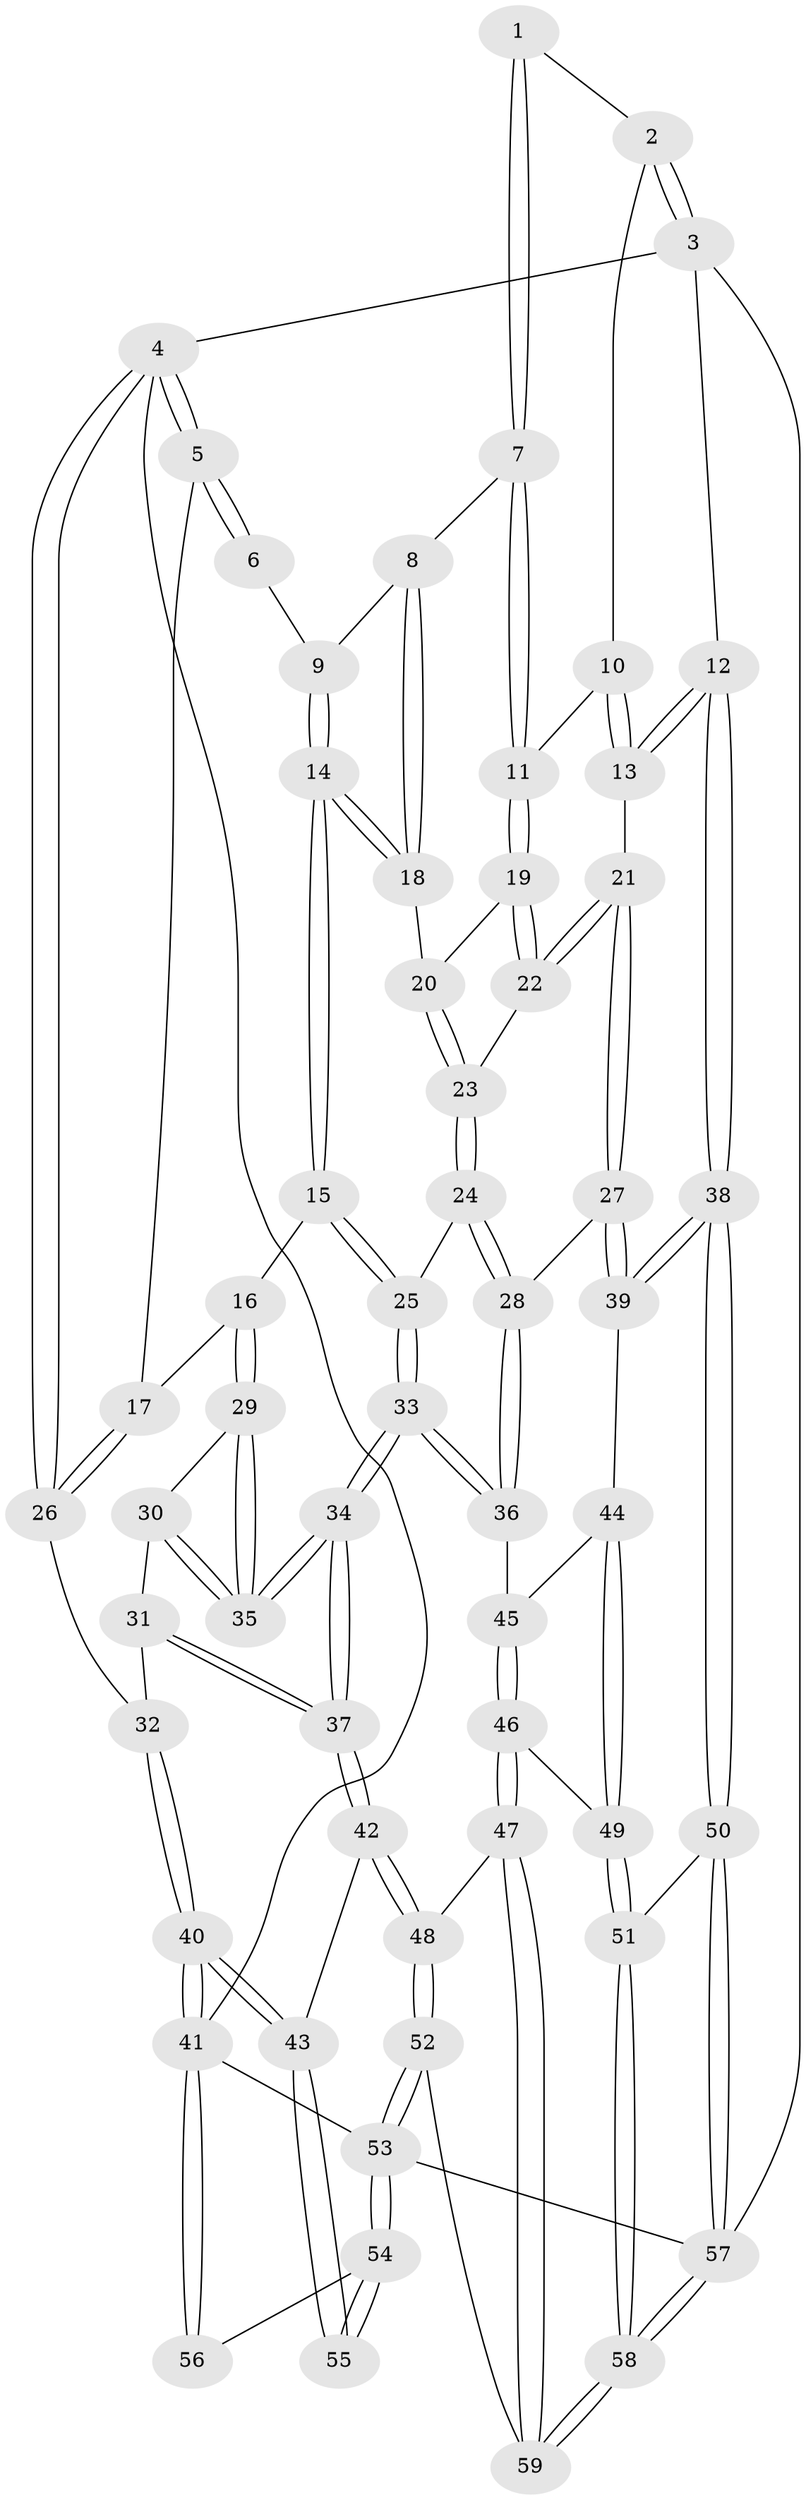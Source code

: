 // coarse degree distribution, {2: 0.10526315789473684, 3: 0.5263157894736842, 5: 0.10526315789473684, 4: 0.2631578947368421}
// Generated by graph-tools (version 1.1) at 2025/54/03/04/25 22:54:13]
// undirected, 59 vertices, 144 edges
graph export_dot {
  node [color=gray90,style=filled];
  1 [pos="+0.7780106781059277+0"];
  2 [pos="+1+0"];
  3 [pos="+1+0"];
  4 [pos="+0+0"];
  5 [pos="+0.2816053635576059+0"];
  6 [pos="+0.6359909829126469+0"];
  7 [pos="+0.8023004726871533+0.07374124064725714"];
  8 [pos="+0.7250960206837043+0.07717269391420509"];
  9 [pos="+0.6490411223361257+0.03805176134192021"];
  10 [pos="+0.8994595303330821+0.05013030280629205"];
  11 [pos="+0.805716568381422+0.07715369231053441"];
  12 [pos="+1+0.3028019281363563"];
  13 [pos="+1+0.3027651284499539"];
  14 [pos="+0.5652379262209761+0.1450406590844939"];
  15 [pos="+0.46748176974034017+0.209342425204538"];
  16 [pos="+0.3889941169621868+0.1791586913379039"];
  17 [pos="+0.3257977647849702+0.03830211714191379"];
  18 [pos="+0.6998355115908022+0.15766792680832273"];
  19 [pos="+0.8166980748101562+0.13000101194378158"];
  20 [pos="+0.7058732551715867+0.16430131251710237"];
  21 [pos="+0.979316571200551+0.3228456996240847"];
  22 [pos="+0.8471200884177217+0.19539609104584357"];
  23 [pos="+0.7203421878329178+0.21018593751253156"];
  24 [pos="+0.6422566554337159+0.341230724849633"];
  25 [pos="+0.48470308688123703+0.22984631240732845"];
  26 [pos="+0+0.30495145672069535"];
  27 [pos="+0.774571911568008+0.45037519234217427"];
  28 [pos="+0.7188955093396349+0.4461487379036945"];
  29 [pos="+0.36126393993473827+0.21451742434645119"];
  30 [pos="+0.12394504544749718+0.3426280324931475"];
  31 [pos="+0.10768724866528707+0.3493694488536785"];
  32 [pos="+0+0.3155569053194253"];
  33 [pos="+0.4408768277123275+0.6395160608284417"];
  34 [pos="+0.334637401803413+0.6560894272760959"];
  35 [pos="+0.3303121322661461+0.43831570693987415"];
  36 [pos="+0.5032755023122323+0.6432252123806557"];
  37 [pos="+0.3182681018948319+0.6649176052995249"];
  38 [pos="+1+0.7326101686113612"];
  39 [pos="+0.8890632521581814+0.723459687451847"];
  40 [pos="+0+0.7048382963164771"];
  41 [pos="+0+0.9324959798087429"];
  42 [pos="+0.3109247496780941+0.6723841804953792"];
  43 [pos="+0.1536616563514171+0.7273333298962935"];
  44 [pos="+0.8210773388597877+0.7854709922524676"];
  45 [pos="+0.5229016467126286+0.6652711130887697"];
  46 [pos="+0.601804509232782+0.9361444592270349"];
  47 [pos="+0.5691659963102358+1"];
  48 [pos="+0.35699798955794537+0.8313090816310242"];
  49 [pos="+0.8067318181721169+0.8380251588873147"];
  50 [pos="+1+0.7438616394753501"];
  51 [pos="+0.8616140707358013+0.9948437916775917"];
  52 [pos="+0.2796095029534754+1"];
  53 [pos="+0.2758873293883286+1"];
  54 [pos="+0.20541997780453458+1"];
  55 [pos="+0.17033636921104872+0.9128475781385774"];
  56 [pos="+0.06476379688606737+0.9698405202246959"];
  57 [pos="+1+1"];
  58 [pos="+0.8689172860332042+1"];
  59 [pos="+0.5633060258903696+1"];
  1 -- 2;
  1 -- 7;
  1 -- 7;
  2 -- 3;
  2 -- 3;
  2 -- 10;
  3 -- 4;
  3 -- 12;
  3 -- 57;
  4 -- 5;
  4 -- 5;
  4 -- 26;
  4 -- 26;
  4 -- 41;
  5 -- 6;
  5 -- 6;
  5 -- 17;
  6 -- 9;
  7 -- 8;
  7 -- 11;
  7 -- 11;
  8 -- 9;
  8 -- 18;
  8 -- 18;
  9 -- 14;
  9 -- 14;
  10 -- 11;
  10 -- 13;
  10 -- 13;
  11 -- 19;
  11 -- 19;
  12 -- 13;
  12 -- 13;
  12 -- 38;
  12 -- 38;
  13 -- 21;
  14 -- 15;
  14 -- 15;
  14 -- 18;
  14 -- 18;
  15 -- 16;
  15 -- 25;
  15 -- 25;
  16 -- 17;
  16 -- 29;
  16 -- 29;
  17 -- 26;
  17 -- 26;
  18 -- 20;
  19 -- 20;
  19 -- 22;
  19 -- 22;
  20 -- 23;
  20 -- 23;
  21 -- 22;
  21 -- 22;
  21 -- 27;
  21 -- 27;
  22 -- 23;
  23 -- 24;
  23 -- 24;
  24 -- 25;
  24 -- 28;
  24 -- 28;
  25 -- 33;
  25 -- 33;
  26 -- 32;
  27 -- 28;
  27 -- 39;
  27 -- 39;
  28 -- 36;
  28 -- 36;
  29 -- 30;
  29 -- 35;
  29 -- 35;
  30 -- 31;
  30 -- 35;
  30 -- 35;
  31 -- 32;
  31 -- 37;
  31 -- 37;
  32 -- 40;
  32 -- 40;
  33 -- 34;
  33 -- 34;
  33 -- 36;
  33 -- 36;
  34 -- 35;
  34 -- 35;
  34 -- 37;
  34 -- 37;
  36 -- 45;
  37 -- 42;
  37 -- 42;
  38 -- 39;
  38 -- 39;
  38 -- 50;
  38 -- 50;
  39 -- 44;
  40 -- 41;
  40 -- 41;
  40 -- 43;
  40 -- 43;
  41 -- 56;
  41 -- 56;
  41 -- 53;
  42 -- 43;
  42 -- 48;
  42 -- 48;
  43 -- 55;
  43 -- 55;
  44 -- 45;
  44 -- 49;
  44 -- 49;
  45 -- 46;
  45 -- 46;
  46 -- 47;
  46 -- 47;
  46 -- 49;
  47 -- 48;
  47 -- 59;
  47 -- 59;
  48 -- 52;
  48 -- 52;
  49 -- 51;
  49 -- 51;
  50 -- 51;
  50 -- 57;
  50 -- 57;
  51 -- 58;
  51 -- 58;
  52 -- 53;
  52 -- 53;
  52 -- 59;
  53 -- 54;
  53 -- 54;
  53 -- 57;
  54 -- 55;
  54 -- 55;
  54 -- 56;
  57 -- 58;
  57 -- 58;
  58 -- 59;
  58 -- 59;
}
